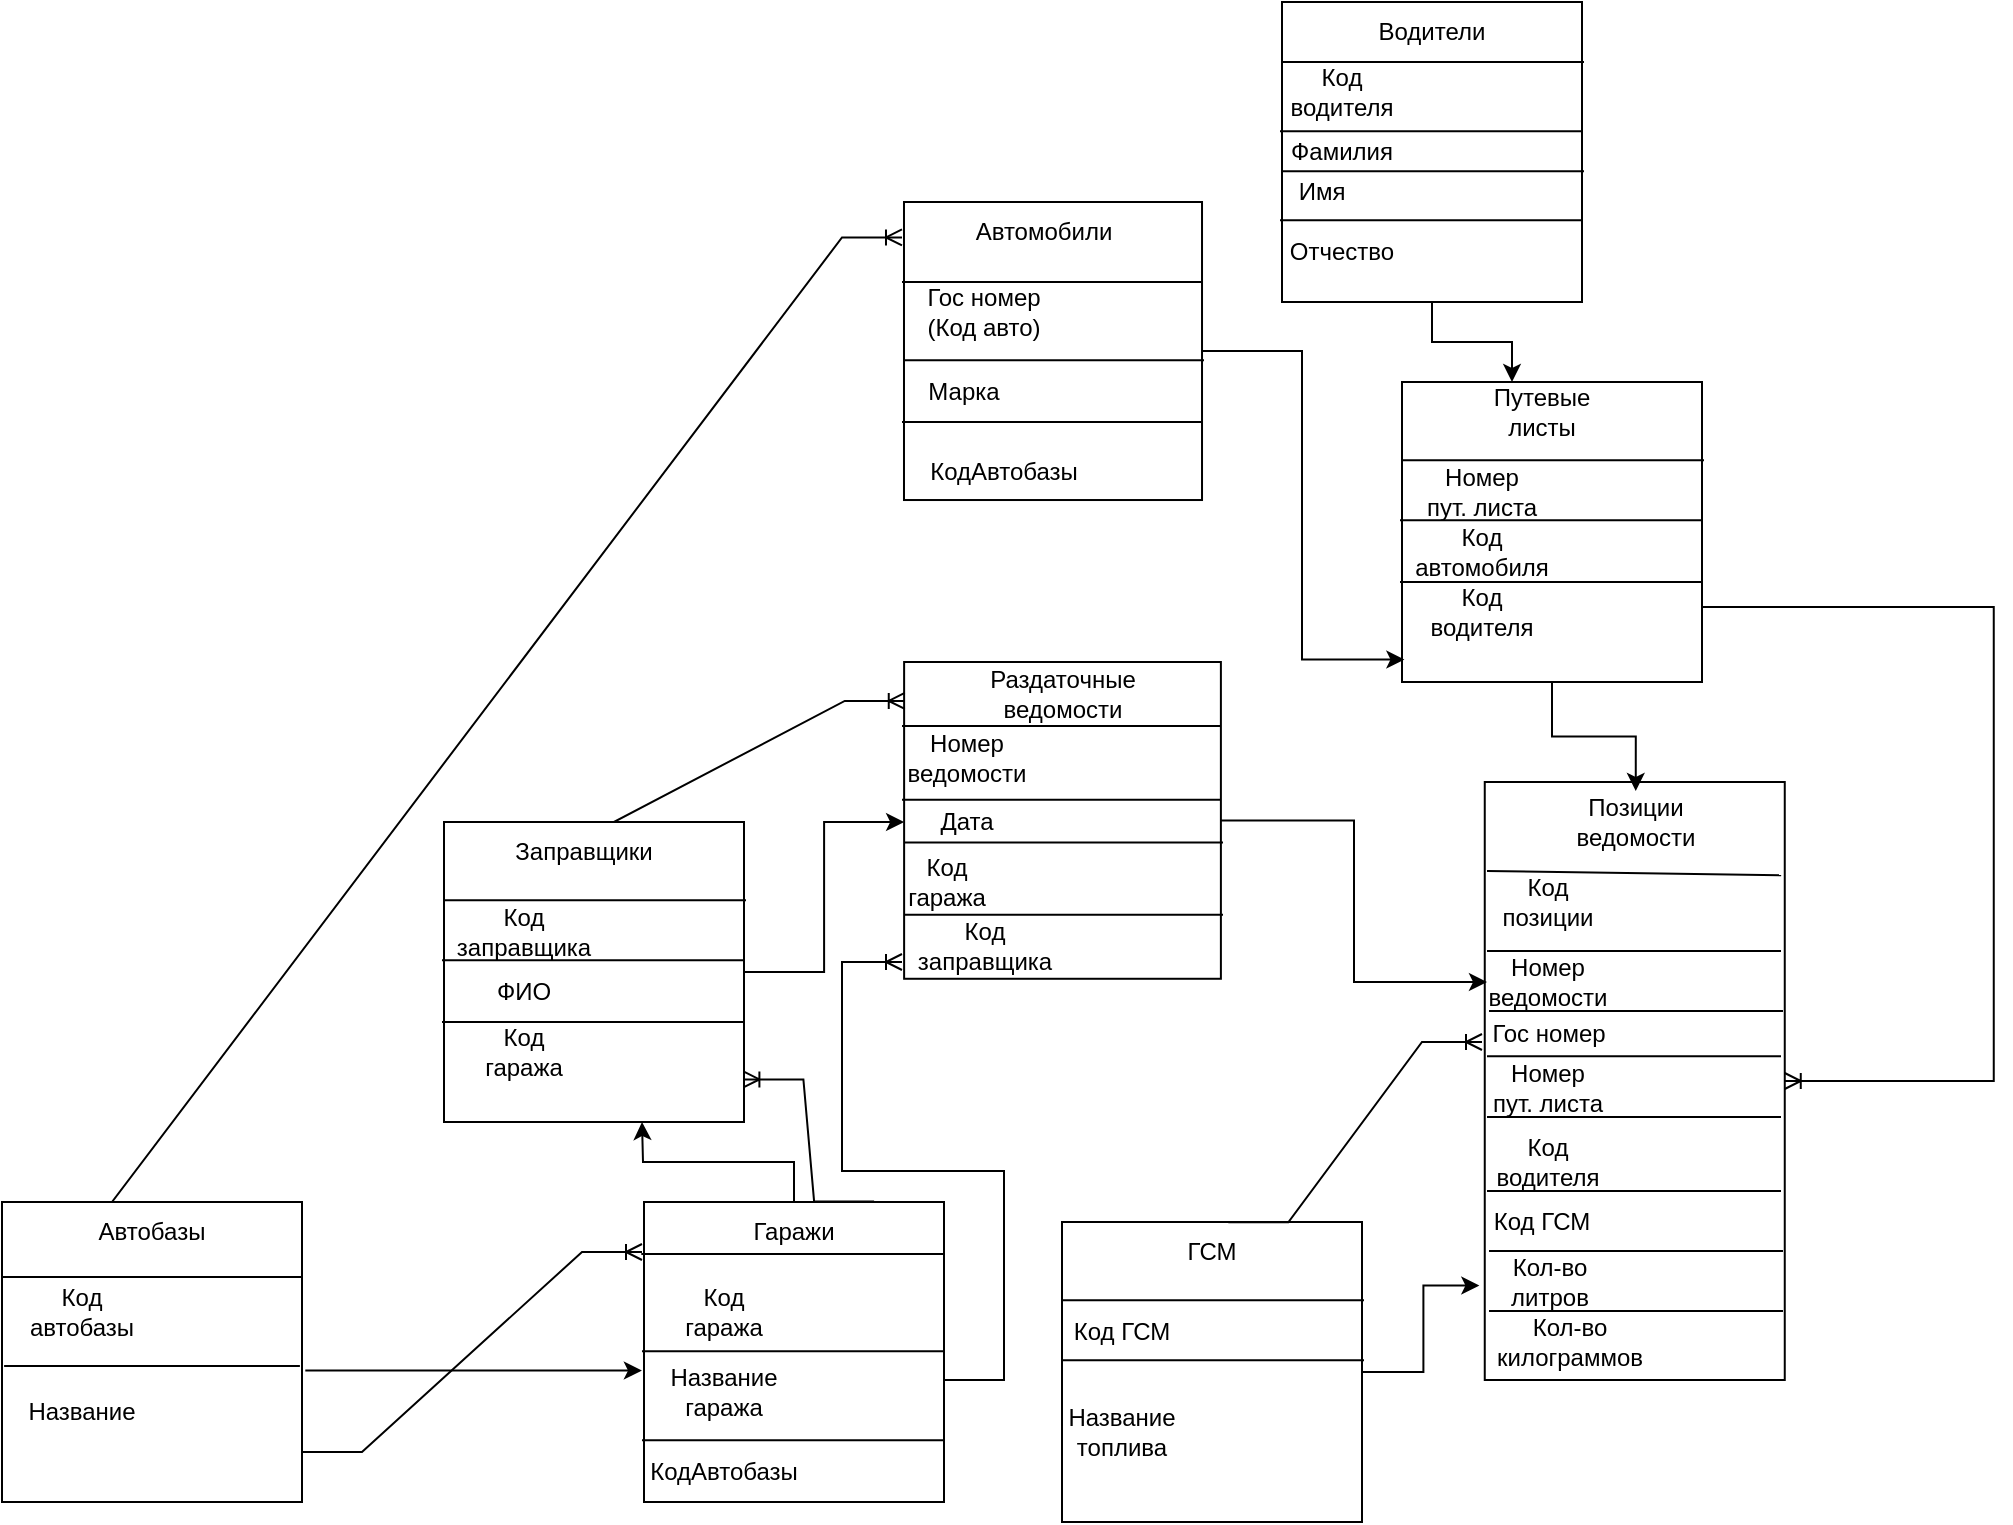 <mxfile version="24.7.8">
  <diagram name="Страница — 1" id="F2UN4JURd1tIRj0Kty2B">
    <mxGraphModel dx="2138" dy="994" grid="1" gridSize="10" guides="1" tooltips="1" connect="1" arrows="1" fold="1" page="1" pageScale="1" pageWidth="827" pageHeight="1169" math="0" shadow="0">
      <root>
        <mxCell id="0" />
        <mxCell id="1" parent="0" />
        <mxCell id="1UZ0TA0e_frzeeglWWne-37" value="" style="group" parent="1" vertex="1" connectable="0">
          <mxGeometry x="-140" y="820" width="150" height="150" as="geometry" />
        </mxCell>
        <mxCell id="1UZ0TA0e_frzeeglWWne-40" value="" style="group" parent="1UZ0TA0e_frzeeglWWne-37" vertex="1" connectable="0">
          <mxGeometry width="150" height="150" as="geometry" />
        </mxCell>
        <mxCell id="1UZ0TA0e_frzeeglWWne-1" value="" style="whiteSpace=wrap;html=1;aspect=fixed;movable=1;resizable=1;rotatable=1;deletable=1;editable=1;locked=0;connectable=1;" parent="1UZ0TA0e_frzeeglWWne-40" vertex="1">
          <mxGeometry width="150" height="150" as="geometry" />
        </mxCell>
        <mxCell id="1UZ0TA0e_frzeeglWWne-3" value="Код автобазы" style="text;html=1;align=center;verticalAlign=middle;whiteSpace=wrap;rounded=0;movable=1;resizable=1;rotatable=1;deletable=1;editable=1;locked=0;connectable=1;" parent="1UZ0TA0e_frzeeglWWne-40" vertex="1">
          <mxGeometry x="10" y="40" width="60" height="30" as="geometry" />
        </mxCell>
        <mxCell id="1UZ0TA0e_frzeeglWWne-5" value="Название" style="text;html=1;align=center;verticalAlign=middle;whiteSpace=wrap;rounded=0;movable=1;resizable=1;rotatable=1;deletable=1;editable=1;locked=0;connectable=1;" parent="1UZ0TA0e_frzeeglWWne-40" vertex="1">
          <mxGeometry x="10" y="90" width="60" height="30" as="geometry" />
        </mxCell>
        <mxCell id="1UZ0TA0e_frzeeglWWne-6" value="" style="endArrow=none;html=1;rounded=0;entryX=0.993;entryY=0.547;entryDx=0;entryDy=0;entryPerimeter=0;exitX=0.007;exitY=0.547;exitDx=0;exitDy=0;exitPerimeter=0;movable=1;resizable=1;rotatable=1;deletable=1;editable=1;locked=0;connectable=1;" parent="1UZ0TA0e_frzeeglWWne-40" source="1UZ0TA0e_frzeeglWWne-1" target="1UZ0TA0e_frzeeglWWne-1" edge="1">
          <mxGeometry width="50" height="50" relative="1" as="geometry">
            <mxPoint x="320" y="320" as="sourcePoint" />
            <mxPoint x="370" y="270" as="targetPoint" />
          </mxGeometry>
        </mxCell>
        <mxCell id="1UZ0TA0e_frzeeglWWne-7" value="" style="endArrow=none;html=1;rounded=0;entryX=1;entryY=0.25;entryDx=0;entryDy=0;exitX=0;exitY=0.25;exitDx=0;exitDy=0;movable=1;resizable=1;rotatable=1;deletable=1;editable=1;locked=0;connectable=1;" parent="1UZ0TA0e_frzeeglWWne-40" source="1UZ0TA0e_frzeeglWWne-1" target="1UZ0TA0e_frzeeglWWne-1" edge="1">
          <mxGeometry width="50" height="50" relative="1" as="geometry">
            <mxPoint x="320" y="320" as="sourcePoint" />
            <mxPoint x="370" y="270" as="targetPoint" />
          </mxGeometry>
        </mxCell>
        <mxCell id="1UZ0TA0e_frzeeglWWne-2" value="Автобазы" style="text;html=1;align=center;verticalAlign=middle;whiteSpace=wrap;rounded=0;movable=1;resizable=1;rotatable=1;deletable=1;editable=1;locked=0;connectable=1;" parent="1UZ0TA0e_frzeeglWWne-40" vertex="1">
          <mxGeometry x="45" width="60" height="30" as="geometry" />
        </mxCell>
        <mxCell id="1UZ0TA0e_frzeeglWWne-57" value="" style="group" parent="1" vertex="1" connectable="0">
          <mxGeometry x="180" y="820" width="151" height="150" as="geometry" />
        </mxCell>
        <mxCell id="1UZ0TA0e_frzeeglWWne-121" style="edgeStyle=orthogonalEdgeStyle;rounded=0;orthogonalLoop=1;jettySize=auto;html=1;" parent="1UZ0TA0e_frzeeglWWne-57" source="1UZ0TA0e_frzeeglWWne-11" edge="1">
          <mxGeometry relative="1" as="geometry">
            <mxPoint y="-40" as="targetPoint" />
          </mxGeometry>
        </mxCell>
        <mxCell id="1UZ0TA0e_frzeeglWWne-11" value="" style="whiteSpace=wrap;html=1;aspect=fixed;" parent="1UZ0TA0e_frzeeglWWne-57" vertex="1">
          <mxGeometry x="1" width="150" height="150" as="geometry" />
        </mxCell>
        <mxCell id="1UZ0TA0e_frzeeglWWne-12" value="Гаражи" style="text;html=1;align=center;verticalAlign=middle;whiteSpace=wrap;rounded=0;" parent="1UZ0TA0e_frzeeglWWne-57" vertex="1">
          <mxGeometry x="46" width="60" height="30" as="geometry" />
        </mxCell>
        <mxCell id="1UZ0TA0e_frzeeglWWne-13" value="Код гаража" style="text;html=1;align=center;verticalAlign=middle;whiteSpace=wrap;rounded=0;" parent="1UZ0TA0e_frzeeglWWne-57" vertex="1">
          <mxGeometry x="11" y="40" width="60" height="30" as="geometry" />
        </mxCell>
        <mxCell id="1UZ0TA0e_frzeeglWWne-14" value="Название гаража" style="text;html=1;align=center;verticalAlign=middle;whiteSpace=wrap;rounded=0;" parent="1UZ0TA0e_frzeeglWWne-57" vertex="1">
          <mxGeometry x="11" y="80" width="60" height="30" as="geometry" />
        </mxCell>
        <mxCell id="1UZ0TA0e_frzeeglWWne-15" value="КодАвтобазы" style="text;html=1;align=center;verticalAlign=middle;whiteSpace=wrap;rounded=0;" parent="1UZ0TA0e_frzeeglWWne-57" vertex="1">
          <mxGeometry x="11" y="120" width="60" height="30" as="geometry" />
        </mxCell>
        <mxCell id="1UZ0TA0e_frzeeglWWne-41" value="" style="endArrow=none;html=1;rounded=0;entryX=-0.009;entryY=0.173;entryDx=0;entryDy=0;entryPerimeter=0;exitX=0.997;exitY=0.173;exitDx=0;exitDy=0;exitPerimeter=0;" parent="1UZ0TA0e_frzeeglWWne-57" source="1UZ0TA0e_frzeeglWWne-11" target="1UZ0TA0e_frzeeglWWne-11" edge="1">
          <mxGeometry width="50" height="50" relative="1" as="geometry">
            <mxPoint x="21" y="360" as="sourcePoint" />
            <mxPoint x="71" y="310" as="targetPoint" />
          </mxGeometry>
        </mxCell>
        <mxCell id="1UZ0TA0e_frzeeglWWne-42" value="" style="endArrow=none;html=1;rounded=0;entryX=-0.009;entryY=0.173;entryDx=0;entryDy=0;entryPerimeter=0;exitX=0.997;exitY=0.173;exitDx=0;exitDy=0;exitPerimeter=0;" parent="1UZ0TA0e_frzeeglWWne-57" edge="1">
          <mxGeometry width="50" height="50" relative="1" as="geometry">
            <mxPoint x="151" y="74.58" as="sourcePoint" />
            <mxPoint y="74.58" as="targetPoint" />
          </mxGeometry>
        </mxCell>
        <mxCell id="1UZ0TA0e_frzeeglWWne-43" value="" style="endArrow=none;html=1;rounded=0;entryX=-0.009;entryY=0.173;entryDx=0;entryDy=0;entryPerimeter=0;exitX=0.997;exitY=0.173;exitDx=0;exitDy=0;exitPerimeter=0;" parent="1UZ0TA0e_frzeeglWWne-57" edge="1">
          <mxGeometry width="50" height="50" relative="1" as="geometry">
            <mxPoint x="151" y="119.17" as="sourcePoint" />
            <mxPoint y="119.17" as="targetPoint" />
          </mxGeometry>
        </mxCell>
        <mxCell id="1UZ0TA0e_frzeeglWWne-58" value="" style="group" parent="1" vertex="1" connectable="0">
          <mxGeometry x="390" y="830" width="151" height="150" as="geometry" />
        </mxCell>
        <mxCell id="1UZ0TA0e_frzeeglWWne-16" value="" style="whiteSpace=wrap;html=1;aspect=fixed;" parent="1UZ0TA0e_frzeeglWWne-58" vertex="1">
          <mxGeometry width="150" height="150" as="geometry" />
        </mxCell>
        <mxCell id="1UZ0TA0e_frzeeglWWne-17" value="ГСМ" style="text;html=1;align=center;verticalAlign=middle;whiteSpace=wrap;rounded=0;" parent="1UZ0TA0e_frzeeglWWne-58" vertex="1">
          <mxGeometry x="45" width="60" height="30" as="geometry" />
        </mxCell>
        <mxCell id="1UZ0TA0e_frzeeglWWne-18" value="Код ГСМ" style="text;html=1;align=center;verticalAlign=middle;whiteSpace=wrap;rounded=0;" parent="1UZ0TA0e_frzeeglWWne-58" vertex="1">
          <mxGeometry y="40" width="60" height="30" as="geometry" />
        </mxCell>
        <mxCell id="1UZ0TA0e_frzeeglWWne-19" value="Название топлива" style="text;html=1;align=center;verticalAlign=middle;whiteSpace=wrap;rounded=0;" parent="1UZ0TA0e_frzeeglWWne-58" vertex="1">
          <mxGeometry y="90" width="60" height="30" as="geometry" />
        </mxCell>
        <mxCell id="1UZ0TA0e_frzeeglWWne-44" value="" style="endArrow=none;html=1;rounded=0;entryX=-0.009;entryY=0.173;entryDx=0;entryDy=0;entryPerimeter=0;exitX=0.997;exitY=0.173;exitDx=0;exitDy=0;exitPerimeter=0;" parent="1UZ0TA0e_frzeeglWWne-58" edge="1">
          <mxGeometry width="50" height="50" relative="1" as="geometry">
            <mxPoint x="151" y="39.17" as="sourcePoint" />
            <mxPoint y="39.17" as="targetPoint" />
          </mxGeometry>
        </mxCell>
        <mxCell id="1UZ0TA0e_frzeeglWWne-45" value="" style="endArrow=none;html=1;rounded=0;entryX=-0.009;entryY=0.173;entryDx=0;entryDy=0;entryPerimeter=0;exitX=0.997;exitY=0.173;exitDx=0;exitDy=0;exitPerimeter=0;" parent="1UZ0TA0e_frzeeglWWne-58" edge="1">
          <mxGeometry width="50" height="50" relative="1" as="geometry">
            <mxPoint x="151" y="69.17" as="sourcePoint" />
            <mxPoint y="69.17" as="targetPoint" />
          </mxGeometry>
        </mxCell>
        <mxCell id="1UZ0TA0e_frzeeglWWne-61" value="" style="group" parent="1" vertex="1" connectable="0">
          <mxGeometry x="310" y="320" width="151" height="150" as="geometry" />
        </mxCell>
        <mxCell id="1UZ0TA0e_frzeeglWWne-20" value="" style="whiteSpace=wrap;html=1;aspect=fixed;" parent="1UZ0TA0e_frzeeglWWne-61" vertex="1">
          <mxGeometry x="0.993" width="149.013" height="149.013" as="geometry" />
        </mxCell>
        <mxCell id="1UZ0TA0e_frzeeglWWne-21" value="Автомобили" style="text;html=1;align=center;verticalAlign=middle;whiteSpace=wrap;rounded=0;" parent="1UZ0TA0e_frzeeglWWne-61" vertex="1">
          <mxGeometry x="40.73" width="59.605" height="30" as="geometry" />
        </mxCell>
        <mxCell id="1UZ0TA0e_frzeeglWWne-22" value="Гос номер (Код авто)" style="text;html=1;align=center;verticalAlign=middle;whiteSpace=wrap;rounded=0;" parent="1UZ0TA0e_frzeeglWWne-61" vertex="1">
          <mxGeometry x="10.928" y="40" width="59.605" height="30" as="geometry" />
        </mxCell>
        <mxCell id="1UZ0TA0e_frzeeglWWne-23" value="Марка" style="text;html=1;align=center;verticalAlign=middle;whiteSpace=wrap;rounded=0;" parent="1UZ0TA0e_frzeeglWWne-61" vertex="1">
          <mxGeometry x="0.993" y="80" width="59.605" height="30" as="geometry" />
        </mxCell>
        <mxCell id="1UZ0TA0e_frzeeglWWne-24" value="КодАвтобазы" style="text;html=1;align=center;verticalAlign=middle;whiteSpace=wrap;rounded=0;" parent="1UZ0TA0e_frzeeglWWne-61" vertex="1">
          <mxGeometry x="20.862" y="120" width="59.605" height="30" as="geometry" />
        </mxCell>
        <mxCell id="1UZ0TA0e_frzeeglWWne-47" value="" style="endArrow=none;html=1;rounded=0;entryX=-0.009;entryY=0.173;entryDx=0;entryDy=0;entryPerimeter=0;exitX=0.997;exitY=0.173;exitDx=0;exitDy=0;exitPerimeter=0;" parent="1UZ0TA0e_frzeeglWWne-61" edge="1">
          <mxGeometry width="50" height="50" relative="1" as="geometry">
            <mxPoint x="150.007" y="40" as="sourcePoint" />
            <mxPoint y="40" as="targetPoint" />
          </mxGeometry>
        </mxCell>
        <mxCell id="1UZ0TA0e_frzeeglWWne-48" value="" style="endArrow=none;html=1;rounded=0;entryX=-0.009;entryY=0.173;entryDx=0;entryDy=0;entryPerimeter=0;exitX=0.997;exitY=0.173;exitDx=0;exitDy=0;exitPerimeter=0;" parent="1UZ0TA0e_frzeeglWWne-61" edge="1">
          <mxGeometry width="50" height="50" relative="1" as="geometry">
            <mxPoint x="151" y="79.17" as="sourcePoint" />
            <mxPoint x="0.993" y="79.17" as="targetPoint" />
          </mxGeometry>
        </mxCell>
        <mxCell id="1UZ0TA0e_frzeeglWWne-49" value="" style="endArrow=none;html=1;rounded=0;entryX=-0.009;entryY=0.173;entryDx=0;entryDy=0;entryPerimeter=0;exitX=0.997;exitY=0.173;exitDx=0;exitDy=0;exitPerimeter=0;" parent="1UZ0TA0e_frzeeglWWne-61" edge="1">
          <mxGeometry width="50" height="50" relative="1" as="geometry">
            <mxPoint x="150.007" y="110" as="sourcePoint" />
            <mxPoint y="110" as="targetPoint" />
          </mxGeometry>
        </mxCell>
        <mxCell id="1UZ0TA0e_frzeeglWWne-62" value="" style="group" parent="1" vertex="1" connectable="0">
          <mxGeometry x="490" y="230" width="161" height="150" as="geometry" />
        </mxCell>
        <mxCell id="1UZ0TA0e_frzeeglWWne-84" value="" style="group" parent="1UZ0TA0e_frzeeglWWne-62" vertex="1" connectable="0">
          <mxGeometry y="-10" width="161" height="150" as="geometry" />
        </mxCell>
        <mxCell id="1UZ0TA0e_frzeeglWWne-25" value="" style="whiteSpace=wrap;html=1;aspect=fixed;" parent="1UZ0TA0e_frzeeglWWne-84" vertex="1">
          <mxGeometry x="10" width="150" height="150" as="geometry" />
        </mxCell>
        <mxCell id="1UZ0TA0e_frzeeglWWne-26" value="Водители" style="text;html=1;align=center;verticalAlign=middle;whiteSpace=wrap;rounded=0;" parent="1UZ0TA0e_frzeeglWWne-84" vertex="1">
          <mxGeometry x="55" width="60" height="30" as="geometry" />
        </mxCell>
        <mxCell id="1UZ0TA0e_frzeeglWWne-27" value="Код водителя" style="text;html=1;align=center;verticalAlign=middle;whiteSpace=wrap;rounded=0;" parent="1UZ0TA0e_frzeeglWWne-84" vertex="1">
          <mxGeometry x="10" y="30" width="60" height="30" as="geometry" />
        </mxCell>
        <mxCell id="1UZ0TA0e_frzeeglWWne-28" value="Фамилия" style="text;html=1;align=center;verticalAlign=middle;whiteSpace=wrap;rounded=0;" parent="1UZ0TA0e_frzeeglWWne-84" vertex="1">
          <mxGeometry x="10" y="60" width="60" height="30" as="geometry" />
        </mxCell>
        <mxCell id="1UZ0TA0e_frzeeglWWne-29" value="Имя" style="text;html=1;align=center;verticalAlign=middle;whiteSpace=wrap;rounded=0;" parent="1UZ0TA0e_frzeeglWWne-84" vertex="1">
          <mxGeometry y="80" width="60" height="30" as="geometry" />
        </mxCell>
        <mxCell id="1UZ0TA0e_frzeeglWWne-30" value="Отчество" style="text;html=1;align=center;verticalAlign=middle;whiteSpace=wrap;rounded=0;" parent="1UZ0TA0e_frzeeglWWne-84" vertex="1">
          <mxGeometry x="10" y="110" width="60" height="30" as="geometry" />
        </mxCell>
        <mxCell id="1UZ0TA0e_frzeeglWWne-51" value="" style="endArrow=none;html=1;rounded=0;entryX=-0.009;entryY=0.173;entryDx=0;entryDy=0;entryPerimeter=0;exitX=0.997;exitY=0.173;exitDx=0;exitDy=0;exitPerimeter=0;" parent="1UZ0TA0e_frzeeglWWne-84" edge="1">
          <mxGeometry width="50" height="50" relative="1" as="geometry">
            <mxPoint x="160" y="64.58" as="sourcePoint" />
            <mxPoint x="9" y="64.58" as="targetPoint" />
          </mxGeometry>
        </mxCell>
        <mxCell id="1UZ0TA0e_frzeeglWWne-52" value="" style="endArrow=none;html=1;rounded=0;entryX=-0.009;entryY=0.173;entryDx=0;entryDy=0;entryPerimeter=0;exitX=0.997;exitY=0.173;exitDx=0;exitDy=0;exitPerimeter=0;" parent="1UZ0TA0e_frzeeglWWne-84" edge="1">
          <mxGeometry width="50" height="50" relative="1" as="geometry">
            <mxPoint x="161" y="84.58" as="sourcePoint" />
            <mxPoint x="10" y="84.58" as="targetPoint" />
          </mxGeometry>
        </mxCell>
        <mxCell id="1UZ0TA0e_frzeeglWWne-53" value="" style="endArrow=none;html=1;rounded=0;entryX=-0.009;entryY=0.173;entryDx=0;entryDy=0;entryPerimeter=0;exitX=0.997;exitY=0.173;exitDx=0;exitDy=0;exitPerimeter=0;" parent="1UZ0TA0e_frzeeglWWne-84" edge="1">
          <mxGeometry width="50" height="50" relative="1" as="geometry">
            <mxPoint x="160" y="109.17" as="sourcePoint" />
            <mxPoint x="9" y="109.17" as="targetPoint" />
          </mxGeometry>
        </mxCell>
        <mxCell id="1UZ0TA0e_frzeeglWWne-83" value="" style="endArrow=none;html=1;rounded=0;entryX=-0.009;entryY=0.173;entryDx=0;entryDy=0;entryPerimeter=0;exitX=0.997;exitY=0.173;exitDx=0;exitDy=0;exitPerimeter=0;" parent="1UZ0TA0e_frzeeglWWne-84" edge="1">
          <mxGeometry width="50" height="50" relative="1" as="geometry">
            <mxPoint x="161" y="30.0" as="sourcePoint" />
            <mxPoint x="10" y="30.0" as="targetPoint" />
          </mxGeometry>
        </mxCell>
        <mxCell id="1UZ0TA0e_frzeeglWWne-63" value="" style="group" parent="1" vertex="1" connectable="0">
          <mxGeometry x="559" y="410" width="152" height="150" as="geometry" />
        </mxCell>
        <mxCell id="1UZ0TA0e_frzeeglWWne-31" value="" style="whiteSpace=wrap;html=1;aspect=fixed;" parent="1UZ0TA0e_frzeeglWWne-63" vertex="1">
          <mxGeometry x="1" width="150" height="150" as="geometry" />
        </mxCell>
        <mxCell id="1UZ0TA0e_frzeeglWWne-32" value="Путевые листы" style="text;html=1;align=center;verticalAlign=middle;whiteSpace=wrap;rounded=0;" parent="1UZ0TA0e_frzeeglWWne-63" vertex="1">
          <mxGeometry x="41" width="60" height="30" as="geometry" />
        </mxCell>
        <mxCell id="1UZ0TA0e_frzeeglWWne-33" value="Номер пут. листа" style="text;html=1;align=center;verticalAlign=middle;whiteSpace=wrap;rounded=0;" parent="1UZ0TA0e_frzeeglWWne-63" vertex="1">
          <mxGeometry x="11" y="40" width="60" height="30" as="geometry" />
        </mxCell>
        <mxCell id="1UZ0TA0e_frzeeglWWne-34" value="Код автомобиля" style="text;html=1;align=center;verticalAlign=middle;whiteSpace=wrap;rounded=0;" parent="1UZ0TA0e_frzeeglWWne-63" vertex="1">
          <mxGeometry x="11" y="70" width="60" height="30" as="geometry" />
        </mxCell>
        <mxCell id="1UZ0TA0e_frzeeglWWne-35" value="Код водителя" style="text;html=1;align=center;verticalAlign=middle;whiteSpace=wrap;rounded=0;" parent="1UZ0TA0e_frzeeglWWne-63" vertex="1">
          <mxGeometry x="11" y="100" width="60" height="30" as="geometry" />
        </mxCell>
        <mxCell id="1UZ0TA0e_frzeeglWWne-54" value="" style="endArrow=none;html=1;rounded=0;entryX=-0.009;entryY=0.173;entryDx=0;entryDy=0;entryPerimeter=0;exitX=0.997;exitY=0.173;exitDx=0;exitDy=0;exitPerimeter=0;" parent="1UZ0TA0e_frzeeglWWne-63" edge="1">
          <mxGeometry width="50" height="50" relative="1" as="geometry">
            <mxPoint x="152" y="39.17" as="sourcePoint" />
            <mxPoint x="1" y="39.17" as="targetPoint" />
          </mxGeometry>
        </mxCell>
        <mxCell id="1UZ0TA0e_frzeeglWWne-55" value="" style="endArrow=none;html=1;rounded=0;entryX=-0.009;entryY=0.173;entryDx=0;entryDy=0;entryPerimeter=0;exitX=0.997;exitY=0.173;exitDx=0;exitDy=0;exitPerimeter=0;" parent="1UZ0TA0e_frzeeglWWne-63" edge="1">
          <mxGeometry width="50" height="50" relative="1" as="geometry">
            <mxPoint x="151" y="69.17" as="sourcePoint" />
            <mxPoint y="69.17" as="targetPoint" />
          </mxGeometry>
        </mxCell>
        <mxCell id="1UZ0TA0e_frzeeglWWne-56" value="" style="endArrow=none;html=1;rounded=0;entryX=-0.009;entryY=0.173;entryDx=0;entryDy=0;entryPerimeter=0;exitX=0.997;exitY=0.173;exitDx=0;exitDy=0;exitPerimeter=0;" parent="1UZ0TA0e_frzeeglWWne-63" edge="1">
          <mxGeometry width="50" height="50" relative="1" as="geometry">
            <mxPoint x="151" y="100" as="sourcePoint" />
            <mxPoint y="100" as="targetPoint" />
          </mxGeometry>
        </mxCell>
        <mxCell id="1UZ0TA0e_frzeeglWWne-64" value="" style="group" parent="1" vertex="1" connectable="0">
          <mxGeometry x="80" y="630" width="152" height="150" as="geometry" />
        </mxCell>
        <mxCell id="1UZ0TA0e_frzeeglWWne-65" value="" style="whiteSpace=wrap;html=1;aspect=fixed;" parent="1UZ0TA0e_frzeeglWWne-64" vertex="1">
          <mxGeometry x="1" width="150" height="150" as="geometry" />
        </mxCell>
        <mxCell id="1UZ0TA0e_frzeeglWWne-66" value="Заправщики" style="text;html=1;align=center;verticalAlign=middle;whiteSpace=wrap;rounded=0;" parent="1UZ0TA0e_frzeeglWWne-64" vertex="1">
          <mxGeometry x="41" width="60" height="30" as="geometry" />
        </mxCell>
        <mxCell id="1UZ0TA0e_frzeeglWWne-67" value="Код заправщика" style="text;html=1;align=center;verticalAlign=middle;whiteSpace=wrap;rounded=0;" parent="1UZ0TA0e_frzeeglWWne-64" vertex="1">
          <mxGeometry x="11" y="40" width="60" height="30" as="geometry" />
        </mxCell>
        <mxCell id="1UZ0TA0e_frzeeglWWne-68" value="ФИО" style="text;html=1;align=center;verticalAlign=middle;whiteSpace=wrap;rounded=0;" parent="1UZ0TA0e_frzeeglWWne-64" vertex="1">
          <mxGeometry x="11" y="70" width="60" height="30" as="geometry" />
        </mxCell>
        <mxCell id="1UZ0TA0e_frzeeglWWne-69" value="Код гаража" style="text;html=1;align=center;verticalAlign=middle;whiteSpace=wrap;rounded=0;" parent="1UZ0TA0e_frzeeglWWne-64" vertex="1">
          <mxGeometry x="11" y="100" width="60" height="30" as="geometry" />
        </mxCell>
        <mxCell id="1UZ0TA0e_frzeeglWWne-70" value="" style="endArrow=none;html=1;rounded=0;entryX=-0.009;entryY=0.173;entryDx=0;entryDy=0;entryPerimeter=0;exitX=0.997;exitY=0.173;exitDx=0;exitDy=0;exitPerimeter=0;" parent="1UZ0TA0e_frzeeglWWne-64" edge="1">
          <mxGeometry width="50" height="50" relative="1" as="geometry">
            <mxPoint x="152" y="39.17" as="sourcePoint" />
            <mxPoint x="1" y="39.17" as="targetPoint" />
          </mxGeometry>
        </mxCell>
        <mxCell id="1UZ0TA0e_frzeeglWWne-71" value="" style="endArrow=none;html=1;rounded=0;entryX=-0.009;entryY=0.173;entryDx=0;entryDy=0;entryPerimeter=0;exitX=0.997;exitY=0.173;exitDx=0;exitDy=0;exitPerimeter=0;" parent="1UZ0TA0e_frzeeglWWne-64" edge="1">
          <mxGeometry width="50" height="50" relative="1" as="geometry">
            <mxPoint x="151" y="69.17" as="sourcePoint" />
            <mxPoint y="69.17" as="targetPoint" />
          </mxGeometry>
        </mxCell>
        <mxCell id="1UZ0TA0e_frzeeglWWne-72" value="" style="endArrow=none;html=1;rounded=0;entryX=-0.009;entryY=0.173;entryDx=0;entryDy=0;entryPerimeter=0;exitX=0.997;exitY=0.173;exitDx=0;exitDy=0;exitPerimeter=0;" parent="1UZ0TA0e_frzeeglWWne-64" edge="1">
          <mxGeometry width="50" height="50" relative="1" as="geometry">
            <mxPoint x="151" y="100" as="sourcePoint" />
            <mxPoint y="100" as="targetPoint" />
          </mxGeometry>
        </mxCell>
        <mxCell id="1UZ0TA0e_frzeeglWWne-73" value="" style="group" parent="1" vertex="1" connectable="0">
          <mxGeometry x="300.5" y="550" width="170" height="160" as="geometry" />
        </mxCell>
        <mxCell id="1UZ0TA0e_frzeeglWWne-88" value="" style="group" parent="1UZ0TA0e_frzeeglWWne-73" vertex="1" connectable="0">
          <mxGeometry width="170.004" height="158.385" as="geometry" />
        </mxCell>
        <mxCell id="1UZ0TA0e_frzeeglWWne-74" value="" style="whiteSpace=wrap;html=1;aspect=fixed;" parent="1UZ0TA0e_frzeeglWWne-88" vertex="1">
          <mxGeometry x="10.559" width="158.385" height="158.385" as="geometry" />
        </mxCell>
        <mxCell id="1UZ0TA0e_frzeeglWWne-75" value="Раздаточные ведомости" style="text;html=1;align=center;verticalAlign=middle;whiteSpace=wrap;rounded=0;" parent="1UZ0TA0e_frzeeglWWne-88" vertex="1">
          <mxGeometry x="58.075" width="63.354" height="32" as="geometry" />
        </mxCell>
        <mxCell id="1UZ0TA0e_frzeeglWWne-76" value="Номер ведомости" style="text;html=1;align=center;verticalAlign=middle;whiteSpace=wrap;rounded=0;" parent="1UZ0TA0e_frzeeglWWne-88" vertex="1">
          <mxGeometry x="10.559" y="32" width="63.354" height="32" as="geometry" />
        </mxCell>
        <mxCell id="1UZ0TA0e_frzeeglWWne-77" value="Дата" style="text;html=1;align=center;verticalAlign=middle;whiteSpace=wrap;rounded=0;" parent="1UZ0TA0e_frzeeglWWne-88" vertex="1">
          <mxGeometry x="10.559" y="64" width="63.354" height="32" as="geometry" />
        </mxCell>
        <mxCell id="1UZ0TA0e_frzeeglWWne-78" value="Код гаража" style="text;html=1;align=center;verticalAlign=middle;whiteSpace=wrap;rounded=0;" parent="1UZ0TA0e_frzeeglWWne-88" vertex="1">
          <mxGeometry y="94.383" width="63.354" height="32" as="geometry" />
        </mxCell>
        <mxCell id="1UZ0TA0e_frzeeglWWne-79" value="Код заправщика" style="text;html=1;align=center;verticalAlign=middle;whiteSpace=wrap;rounded=0;" parent="1UZ0TA0e_frzeeglWWne-88" vertex="1">
          <mxGeometry x="19.999" y="126.383" width="63.354" height="32" as="geometry" />
        </mxCell>
        <mxCell id="1UZ0TA0e_frzeeglWWne-80" value="" style="endArrow=none;html=1;rounded=0;entryX=-0.009;entryY=0.173;entryDx=0;entryDy=0;entryPerimeter=0;exitX=0.997;exitY=0.173;exitDx=0;exitDy=0;exitPerimeter=0;" parent="1UZ0TA0e_frzeeglWWne-88" edge="1">
          <mxGeometry width="50" height="50" relative="1" as="geometry">
            <mxPoint x="168.944" y="68.885" as="sourcePoint" />
            <mxPoint x="9.503" y="68.885" as="targetPoint" />
          </mxGeometry>
        </mxCell>
        <mxCell id="1UZ0TA0e_frzeeglWWne-81" value="" style="endArrow=none;html=1;rounded=0;entryX=-0.009;entryY=0.173;entryDx=0;entryDy=0;entryPerimeter=0;exitX=0.997;exitY=0.173;exitDx=0;exitDy=0;exitPerimeter=0;" parent="1UZ0TA0e_frzeeglWWne-88" edge="1">
          <mxGeometry width="50" height="50" relative="1" as="geometry">
            <mxPoint x="170" y="90.219" as="sourcePoint" />
            <mxPoint x="10.559" y="90.219" as="targetPoint" />
          </mxGeometry>
        </mxCell>
        <mxCell id="1UZ0TA0e_frzeeglWWne-82" value="" style="endArrow=none;html=1;rounded=0;entryX=-0.009;entryY=0.173;entryDx=0;entryDy=0;entryPerimeter=0;exitX=0.997;exitY=0.173;exitDx=0;exitDy=0;exitPerimeter=0;" parent="1UZ0TA0e_frzeeglWWne-88" edge="1">
          <mxGeometry width="50" height="50" relative="1" as="geometry">
            <mxPoint x="170.004" y="126.388" as="sourcePoint" />
            <mxPoint x="10.563" y="126.388" as="targetPoint" />
          </mxGeometry>
        </mxCell>
        <mxCell id="1UZ0TA0e_frzeeglWWne-86" value="" style="endArrow=none;html=1;rounded=0;entryX=-0.009;entryY=0.173;entryDx=0;entryDy=0;entryPerimeter=0;exitX=0.997;exitY=0.173;exitDx=0;exitDy=0;exitPerimeter=0;" parent="1UZ0TA0e_frzeeglWWne-88" edge="1">
          <mxGeometry width="50" height="50" relative="1" as="geometry">
            <mxPoint x="168.944" y="31.995" as="sourcePoint" />
            <mxPoint x="9.503" y="31.995" as="targetPoint" />
          </mxGeometry>
        </mxCell>
        <mxCell id="1UZ0TA0e_frzeeglWWne-116" value="" style="group" parent="1" vertex="1" connectable="0">
          <mxGeometry x="600" y="610" width="151.38" height="299" as="geometry" />
        </mxCell>
        <mxCell id="1UZ0TA0e_frzeeglWWne-97" value="" style="rounded=0;whiteSpace=wrap;html=1;rotation=90;" parent="1UZ0TA0e_frzeeglWWne-116" vertex="1">
          <mxGeometry x="-73.12" y="74.5" width="299" height="150" as="geometry" />
        </mxCell>
        <mxCell id="1UZ0TA0e_frzeeglWWne-90" value="Позиции ведомости" style="text;html=1;align=center;verticalAlign=middle;whiteSpace=wrap;rounded=0;" parent="1UZ0TA0e_frzeeglWWne-116" vertex="1">
          <mxGeometry x="46.88" y="4.5" width="60" height="30" as="geometry" />
        </mxCell>
        <mxCell id="1UZ0TA0e_frzeeglWWne-91" value="Код позиции" style="text;html=1;align=center;verticalAlign=middle;whiteSpace=wrap;rounded=0;" parent="1UZ0TA0e_frzeeglWWne-116" vertex="1">
          <mxGeometry x="2.5" y="44.5" width="60" height="30" as="geometry" />
        </mxCell>
        <mxCell id="1UZ0TA0e_frzeeglWWne-92" value="Номер ведомости" style="text;html=1;align=center;verticalAlign=middle;whiteSpace=wrap;rounded=0;" parent="1UZ0TA0e_frzeeglWWne-116" vertex="1">
          <mxGeometry x="2.5" y="85.5" width="60" height="29" as="geometry" />
        </mxCell>
        <mxCell id="1UZ0TA0e_frzeeglWWne-93" value="Гос номер" style="text;html=1;align=center;verticalAlign=middle;whiteSpace=wrap;rounded=0;" parent="1UZ0TA0e_frzeeglWWne-116" vertex="1">
          <mxGeometry x="2.5" y="114.5" width="61" height="23" as="geometry" />
        </mxCell>
        <mxCell id="1UZ0TA0e_frzeeglWWne-94" value="Номер пут. листа" style="text;html=1;align=center;verticalAlign=middle;whiteSpace=wrap;rounded=0;" parent="1UZ0TA0e_frzeeglWWne-116" vertex="1">
          <mxGeometry x="2.5" y="137.5" width="60" height="30" as="geometry" />
        </mxCell>
        <mxCell id="1UZ0TA0e_frzeeglWWne-95" value="Код водителя" style="text;html=1;align=center;verticalAlign=middle;whiteSpace=wrap;rounded=0;" parent="1UZ0TA0e_frzeeglWWne-116" vertex="1">
          <mxGeometry x="2.5" y="174.5" width="60" height="30" as="geometry" />
        </mxCell>
        <mxCell id="1UZ0TA0e_frzeeglWWne-100" value="Код ГСМ" style="text;html=1;align=center;verticalAlign=middle;whiteSpace=wrap;rounded=0;" parent="1UZ0TA0e_frzeeglWWne-116" vertex="1">
          <mxGeometry y="204.5" width="60" height="30" as="geometry" />
        </mxCell>
        <mxCell id="1UZ0TA0e_frzeeglWWne-101" value="Кол-во литров" style="text;html=1;align=center;verticalAlign=middle;whiteSpace=wrap;rounded=0;" parent="1UZ0TA0e_frzeeglWWne-116" vertex="1">
          <mxGeometry x="3.5" y="234.5" width="60" height="30" as="geometry" />
        </mxCell>
        <mxCell id="1UZ0TA0e_frzeeglWWne-104" value="Кол-во килограммов" style="text;html=1;align=center;verticalAlign=middle;whiteSpace=wrap;rounded=0;" parent="1UZ0TA0e_frzeeglWWne-116" vertex="1">
          <mxGeometry x="14" y="264.5" width="60" height="30" as="geometry" />
        </mxCell>
        <mxCell id="1UZ0TA0e_frzeeglWWne-108" value="" style="endArrow=none;html=1;rounded=0;exitX=0;exitY=0;exitDx=0;exitDy=0;entryX=0.156;entryY=0.012;entryDx=0;entryDy=0;entryPerimeter=0;" parent="1UZ0TA0e_frzeeglWWne-116" source="1UZ0TA0e_frzeeglWWne-91" target="1UZ0TA0e_frzeeglWWne-97" edge="1">
          <mxGeometry width="50" height="50" relative="1" as="geometry">
            <mxPoint x="35" y="144.5" as="sourcePoint" />
            <mxPoint x="155" y="44.5" as="targetPoint" />
          </mxGeometry>
        </mxCell>
        <mxCell id="1UZ0TA0e_frzeeglWWne-109" value="" style="endArrow=none;html=1;rounded=0;exitX=0;exitY=0;exitDx=0;exitDy=0;entryX=0.156;entryY=0.012;entryDx=0;entryDy=0;entryPerimeter=0;" parent="1UZ0TA0e_frzeeglWWne-116" edge="1">
          <mxGeometry width="50" height="50" relative="1" as="geometry">
            <mxPoint x="2.5" y="84.5" as="sourcePoint" />
            <mxPoint x="149.5" y="84.5" as="targetPoint" />
          </mxGeometry>
        </mxCell>
        <mxCell id="1UZ0TA0e_frzeeglWWne-110" value="" style="endArrow=none;html=1;rounded=0;exitX=0;exitY=0;exitDx=0;exitDy=0;entryX=0.156;entryY=0.012;entryDx=0;entryDy=0;entryPerimeter=0;" parent="1UZ0TA0e_frzeeglWWne-116" edge="1">
          <mxGeometry width="50" height="50" relative="1" as="geometry">
            <mxPoint x="3.5" y="114.5" as="sourcePoint" />
            <mxPoint x="150.5" y="114.5" as="targetPoint" />
          </mxGeometry>
        </mxCell>
        <mxCell id="1UZ0TA0e_frzeeglWWne-111" value="" style="endArrow=none;html=1;rounded=0;exitX=0;exitY=0;exitDx=0;exitDy=0;entryX=0.156;entryY=0.012;entryDx=0;entryDy=0;entryPerimeter=0;" parent="1UZ0TA0e_frzeeglWWne-116" edge="1">
          <mxGeometry width="50" height="50" relative="1" as="geometry">
            <mxPoint x="2.5" y="137.11" as="sourcePoint" />
            <mxPoint x="149.5" y="137.11" as="targetPoint" />
          </mxGeometry>
        </mxCell>
        <mxCell id="1UZ0TA0e_frzeeglWWne-112" value="" style="endArrow=none;html=1;rounded=0;exitX=0;exitY=0;exitDx=0;exitDy=0;entryX=0.156;entryY=0.012;entryDx=0;entryDy=0;entryPerimeter=0;" parent="1UZ0TA0e_frzeeglWWne-116" edge="1">
          <mxGeometry width="50" height="50" relative="1" as="geometry">
            <mxPoint x="2.5" y="167.5" as="sourcePoint" />
            <mxPoint x="149.5" y="167.5" as="targetPoint" />
          </mxGeometry>
        </mxCell>
        <mxCell id="1UZ0TA0e_frzeeglWWne-113" value="" style="endArrow=none;html=1;rounded=0;exitX=0;exitY=0;exitDx=0;exitDy=0;entryX=0.156;entryY=0.012;entryDx=0;entryDy=0;entryPerimeter=0;" parent="1UZ0TA0e_frzeeglWWne-116" edge="1">
          <mxGeometry width="50" height="50" relative="1" as="geometry">
            <mxPoint x="2.5" y="204.5" as="sourcePoint" />
            <mxPoint x="149.5" y="204.5" as="targetPoint" />
          </mxGeometry>
        </mxCell>
        <mxCell id="1UZ0TA0e_frzeeglWWne-114" value="" style="endArrow=none;html=1;rounded=0;exitX=0;exitY=0;exitDx=0;exitDy=0;entryX=0.156;entryY=0.012;entryDx=0;entryDy=0;entryPerimeter=0;" parent="1UZ0TA0e_frzeeglWWne-116" edge="1">
          <mxGeometry width="50" height="50" relative="1" as="geometry">
            <mxPoint x="3.5" y="234.5" as="sourcePoint" />
            <mxPoint x="150.5" y="234.5" as="targetPoint" />
          </mxGeometry>
        </mxCell>
        <mxCell id="1UZ0TA0e_frzeeglWWne-115" value="" style="endArrow=none;html=1;rounded=0;exitX=0;exitY=0;exitDx=0;exitDy=0;entryX=0.156;entryY=0.012;entryDx=0;entryDy=0;entryPerimeter=0;" parent="1UZ0TA0e_frzeeglWWne-116" edge="1">
          <mxGeometry width="50" height="50" relative="1" as="geometry">
            <mxPoint x="3.5" y="264.5" as="sourcePoint" />
            <mxPoint x="150.5" y="264.5" as="targetPoint" />
          </mxGeometry>
        </mxCell>
        <mxCell id="1UZ0TA0e_frzeeglWWne-118" style="edgeStyle=orthogonalEdgeStyle;rounded=0;orthogonalLoop=1;jettySize=auto;html=1;entryX=0.008;entryY=0.925;entryDx=0;entryDy=0;entryPerimeter=0;" parent="1" source="1UZ0TA0e_frzeeglWWne-20" target="1UZ0TA0e_frzeeglWWne-31" edge="1">
          <mxGeometry relative="1" as="geometry" />
        </mxCell>
        <mxCell id="1UZ0TA0e_frzeeglWWne-119" style="edgeStyle=orthogonalEdgeStyle;rounded=0;orthogonalLoop=1;jettySize=auto;html=1;entryX=0.25;entryY=0;entryDx=0;entryDy=0;" parent="1" source="1UZ0TA0e_frzeeglWWne-25" target="1UZ0TA0e_frzeeglWWne-32" edge="1">
          <mxGeometry relative="1" as="geometry" />
        </mxCell>
        <mxCell id="1UZ0TA0e_frzeeglWWne-122" style="edgeStyle=orthogonalEdgeStyle;rounded=0;orthogonalLoop=1;jettySize=auto;html=1;entryX=0.842;entryY=1.018;entryDx=0;entryDy=0;entryPerimeter=0;" parent="1" source="1UZ0TA0e_frzeeglWWne-16" target="1UZ0TA0e_frzeeglWWne-97" edge="1">
          <mxGeometry relative="1" as="geometry" />
        </mxCell>
        <mxCell id="1UZ0TA0e_frzeeglWWne-123" style="edgeStyle=orthogonalEdgeStyle;rounded=0;orthogonalLoop=1;jettySize=auto;html=1;entryX=0.5;entryY=0;entryDx=0;entryDy=0;" parent="1" source="1UZ0TA0e_frzeeglWWne-31" target="1UZ0TA0e_frzeeglWWne-90" edge="1">
          <mxGeometry relative="1" as="geometry" />
        </mxCell>
        <mxCell id="1UZ0TA0e_frzeeglWWne-124" style="edgeStyle=orthogonalEdgeStyle;rounded=0;orthogonalLoop=1;jettySize=auto;html=1;entryX=0;entryY=0.5;entryDx=0;entryDy=0;" parent="1" source="1UZ0TA0e_frzeeglWWne-65" target="1UZ0TA0e_frzeeglWWne-77" edge="1">
          <mxGeometry relative="1" as="geometry" />
        </mxCell>
        <mxCell id="1UZ0TA0e_frzeeglWWne-125" style="edgeStyle=orthogonalEdgeStyle;rounded=0;orthogonalLoop=1;jettySize=auto;html=1;entryX=0;entryY=0.5;entryDx=0;entryDy=0;" parent="1" source="1UZ0TA0e_frzeeglWWne-74" target="1UZ0TA0e_frzeeglWWne-92" edge="1">
          <mxGeometry relative="1" as="geometry" />
        </mxCell>
        <mxCell id="5N2LKBHdfpNR7tq8AfMg-1" value="" style="edgeStyle=entityRelationEdgeStyle;fontSize=12;html=1;endArrow=ERoneToMany;rounded=0;" edge="1" parent="1">
          <mxGeometry width="100" height="100" relative="1" as="geometry">
            <mxPoint x="10" y="945" as="sourcePoint" />
            <mxPoint x="180" y="845" as="targetPoint" />
          </mxGeometry>
        </mxCell>
        <mxCell id="5N2LKBHdfpNR7tq8AfMg-2" value="" style="edgeStyle=entityRelationEdgeStyle;fontSize=12;html=1;endArrow=ERoneToMany;rounded=0;entryX=0.027;entryY=0.119;entryDx=0;entryDy=0;entryPerimeter=0;" edge="1" parent="1">
          <mxGeometry width="100" height="100" relative="1" as="geometry">
            <mxPoint x="-115.02" y="820" as="sourcePoint" />
            <mxPoint x="309.997" y="337.733" as="targetPoint" />
          </mxGeometry>
        </mxCell>
        <mxCell id="5N2LKBHdfpNR7tq8AfMg-3" value="" style="endArrow=classic;html=1;rounded=0;exitX=1.011;exitY=0.562;exitDx=0;exitDy=0;exitPerimeter=0;entryX=-0.007;entryY=0.562;entryDx=0;entryDy=0;entryPerimeter=0;" edge="1" parent="1" source="1UZ0TA0e_frzeeglWWne-1" target="1UZ0TA0e_frzeeglWWne-11">
          <mxGeometry width="50" height="50" relative="1" as="geometry">
            <mxPoint x="140" y="840" as="sourcePoint" />
            <mxPoint x="190" y="790" as="targetPoint" />
          </mxGeometry>
        </mxCell>
        <mxCell id="5N2LKBHdfpNR7tq8AfMg-4" value="" style="edgeStyle=entityRelationEdgeStyle;fontSize=12;html=1;endArrow=ERoneToMany;rounded=0;exitX=0.767;exitY=-0.002;exitDx=0;exitDy=0;exitPerimeter=0;entryX=0.998;entryY=0.858;entryDx=0;entryDy=0;entryPerimeter=0;" edge="1" parent="1" source="1UZ0TA0e_frzeeglWWne-11" target="1UZ0TA0e_frzeeglWWne-65">
          <mxGeometry width="100" height="100" relative="1" as="geometry">
            <mxPoint x="310.0" y="820" as="sourcePoint" />
            <mxPoint x="256.95" y="766.05" as="targetPoint" />
          </mxGeometry>
        </mxCell>
        <mxCell id="5N2LKBHdfpNR7tq8AfMg-5" value="" style="edgeStyle=entityRelationEdgeStyle;fontSize=12;html=1;endArrow=ERoneToMany;rounded=0;" edge="1" parent="1">
          <mxGeometry width="100" height="100" relative="1" as="geometry">
            <mxPoint x="331" y="909" as="sourcePoint" />
            <mxPoint x="310" y="700" as="targetPoint" />
          </mxGeometry>
        </mxCell>
        <mxCell id="5N2LKBHdfpNR7tq8AfMg-6" value="" style="edgeStyle=entityRelationEdgeStyle;fontSize=12;html=1;endArrow=ERoneToMany;rounded=0;exitX=0.636;exitY=0.005;exitDx=0;exitDy=0;exitPerimeter=0;" edge="1" parent="1" source="1UZ0TA0e_frzeeglWWne-17">
          <mxGeometry width="100" height="100" relative="1" as="geometry">
            <mxPoint x="250" y="840" as="sourcePoint" />
            <mxPoint x="600" y="740" as="targetPoint" />
          </mxGeometry>
        </mxCell>
        <mxCell id="5N2LKBHdfpNR7tq8AfMg-7" value="" style="edgeStyle=entityRelationEdgeStyle;fontSize=12;html=1;endArrow=ERoneToMany;rounded=0;exitX=1;exitY=0.75;exitDx=0;exitDy=0;" edge="1" parent="1" source="1UZ0TA0e_frzeeglWWne-31" target="1UZ0TA0e_frzeeglWWne-97">
          <mxGeometry width="100" height="100" relative="1" as="geometry">
            <mxPoint x="260" y="790" as="sourcePoint" />
            <mxPoint x="360" y="690" as="targetPoint" />
          </mxGeometry>
        </mxCell>
        <mxCell id="5N2LKBHdfpNR7tq8AfMg-8" value="" style="edgeStyle=entityRelationEdgeStyle;fontSize=12;html=1;endArrow=ERoneToMany;rounded=0;exitX=0.25;exitY=0;exitDx=0;exitDy=0;entryX=0.002;entryY=0.123;entryDx=0;entryDy=0;entryPerimeter=0;" edge="1" parent="1" source="1UZ0TA0e_frzeeglWWne-66" target="1UZ0TA0e_frzeeglWWne-74">
          <mxGeometry width="100" height="100" relative="1" as="geometry">
            <mxPoint x="260" y="790" as="sourcePoint" />
            <mxPoint x="360" y="690" as="targetPoint" />
          </mxGeometry>
        </mxCell>
      </root>
    </mxGraphModel>
  </diagram>
</mxfile>
